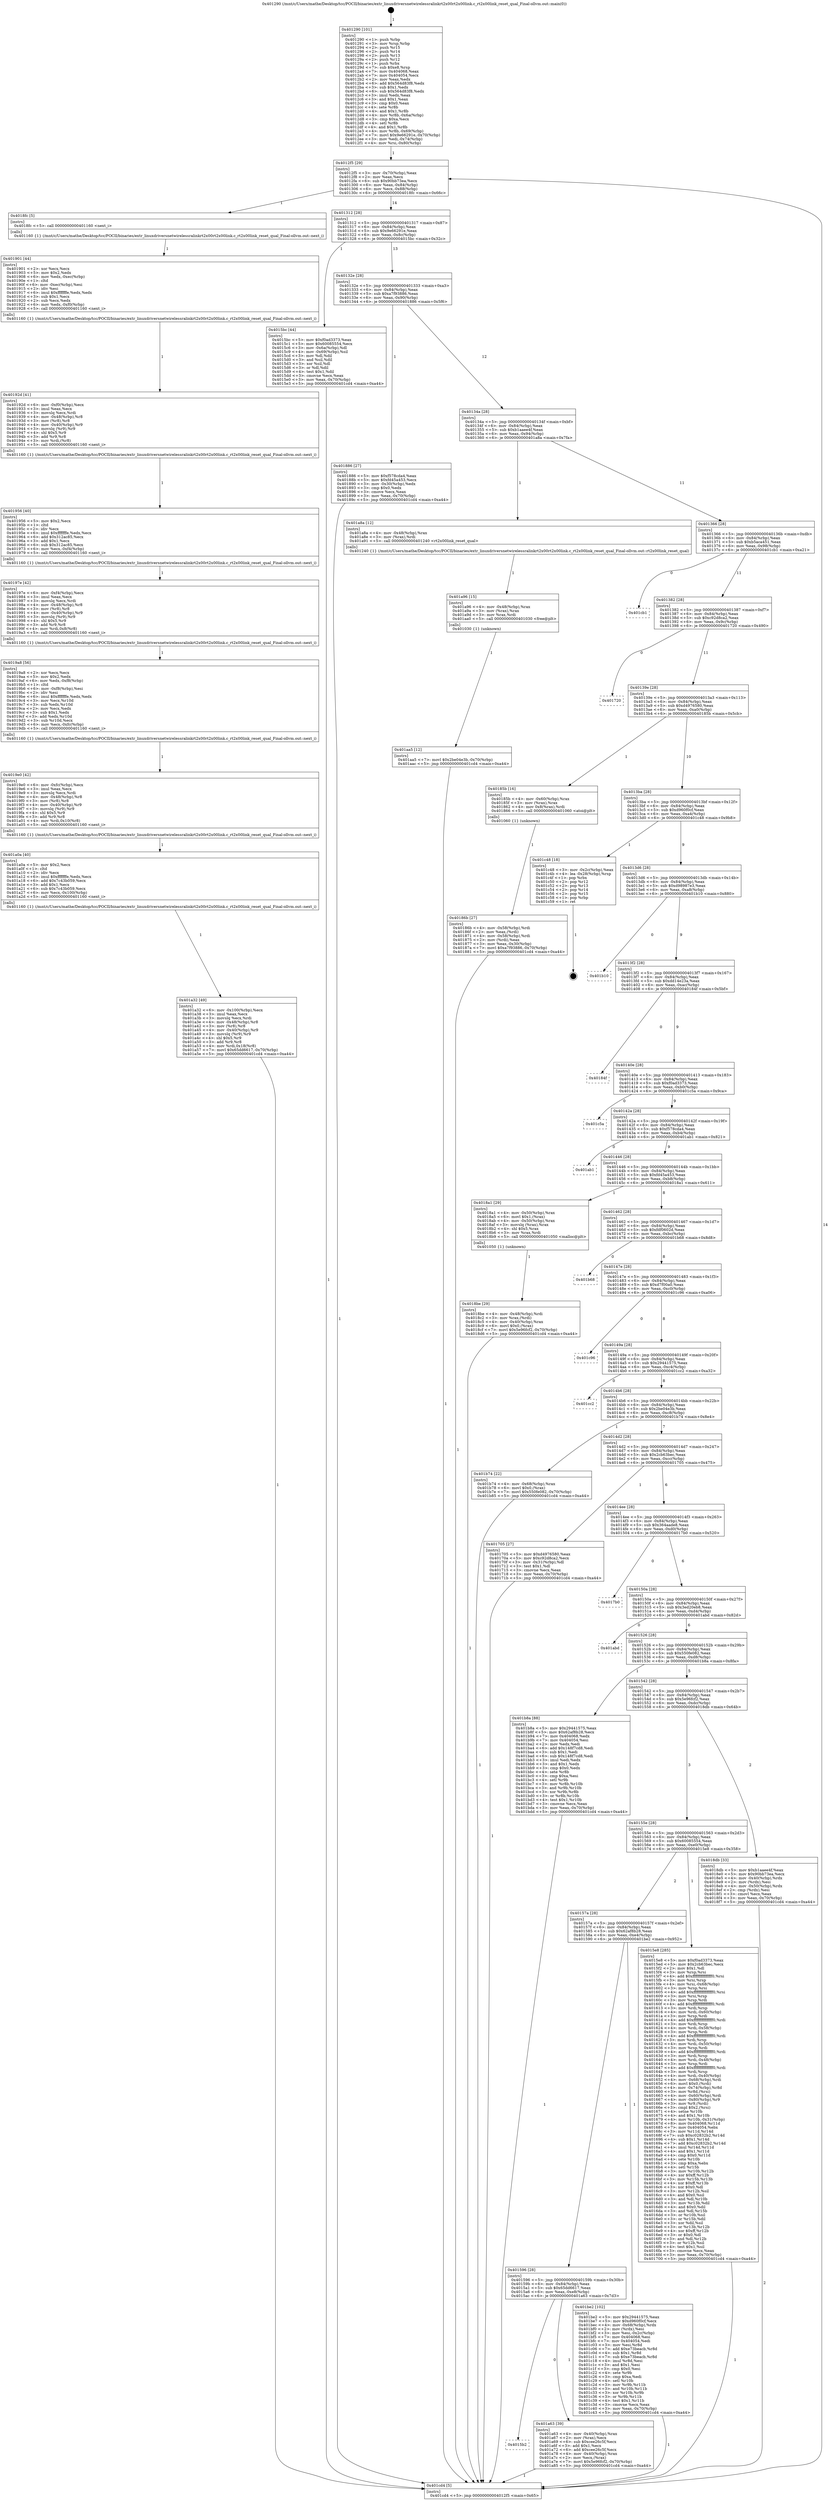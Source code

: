digraph "0x401290" {
  label = "0x401290 (/mnt/c/Users/mathe/Desktop/tcc/POCII/binaries/extr_linuxdriversnetwirelessralinkrt2x00rt2x00link.c_rt2x00link_reset_qual_Final-ollvm.out::main(0))"
  labelloc = "t"
  node[shape=record]

  Entry [label="",width=0.3,height=0.3,shape=circle,fillcolor=black,style=filled]
  "0x4012f5" [label="{
     0x4012f5 [29]\l
     | [instrs]\l
     &nbsp;&nbsp;0x4012f5 \<+3\>: mov -0x70(%rbp),%eax\l
     &nbsp;&nbsp;0x4012f8 \<+2\>: mov %eax,%ecx\l
     &nbsp;&nbsp;0x4012fa \<+6\>: sub $0x90bb73ea,%ecx\l
     &nbsp;&nbsp;0x401300 \<+6\>: mov %eax,-0x84(%rbp)\l
     &nbsp;&nbsp;0x401306 \<+6\>: mov %ecx,-0x88(%rbp)\l
     &nbsp;&nbsp;0x40130c \<+6\>: je 00000000004018fc \<main+0x66c\>\l
  }"]
  "0x4018fc" [label="{
     0x4018fc [5]\l
     | [instrs]\l
     &nbsp;&nbsp;0x4018fc \<+5\>: call 0000000000401160 \<next_i\>\l
     | [calls]\l
     &nbsp;&nbsp;0x401160 \{1\} (/mnt/c/Users/mathe/Desktop/tcc/POCII/binaries/extr_linuxdriversnetwirelessralinkrt2x00rt2x00link.c_rt2x00link_reset_qual_Final-ollvm.out::next_i)\l
  }"]
  "0x401312" [label="{
     0x401312 [28]\l
     | [instrs]\l
     &nbsp;&nbsp;0x401312 \<+5\>: jmp 0000000000401317 \<main+0x87\>\l
     &nbsp;&nbsp;0x401317 \<+6\>: mov -0x84(%rbp),%eax\l
     &nbsp;&nbsp;0x40131d \<+5\>: sub $0x9e66291e,%eax\l
     &nbsp;&nbsp;0x401322 \<+6\>: mov %eax,-0x8c(%rbp)\l
     &nbsp;&nbsp;0x401328 \<+6\>: je 00000000004015bc \<main+0x32c\>\l
  }"]
  Exit [label="",width=0.3,height=0.3,shape=circle,fillcolor=black,style=filled,peripheries=2]
  "0x4015bc" [label="{
     0x4015bc [44]\l
     | [instrs]\l
     &nbsp;&nbsp;0x4015bc \<+5\>: mov $0xf0ad3373,%eax\l
     &nbsp;&nbsp;0x4015c1 \<+5\>: mov $0x60085554,%ecx\l
     &nbsp;&nbsp;0x4015c6 \<+3\>: mov -0x6a(%rbp),%dl\l
     &nbsp;&nbsp;0x4015c9 \<+4\>: mov -0x69(%rbp),%sil\l
     &nbsp;&nbsp;0x4015cd \<+3\>: mov %dl,%dil\l
     &nbsp;&nbsp;0x4015d0 \<+3\>: and %sil,%dil\l
     &nbsp;&nbsp;0x4015d3 \<+3\>: xor %sil,%dl\l
     &nbsp;&nbsp;0x4015d6 \<+3\>: or %dl,%dil\l
     &nbsp;&nbsp;0x4015d9 \<+4\>: test $0x1,%dil\l
     &nbsp;&nbsp;0x4015dd \<+3\>: cmovne %ecx,%eax\l
     &nbsp;&nbsp;0x4015e0 \<+3\>: mov %eax,-0x70(%rbp)\l
     &nbsp;&nbsp;0x4015e3 \<+5\>: jmp 0000000000401cd4 \<main+0xa44\>\l
  }"]
  "0x40132e" [label="{
     0x40132e [28]\l
     | [instrs]\l
     &nbsp;&nbsp;0x40132e \<+5\>: jmp 0000000000401333 \<main+0xa3\>\l
     &nbsp;&nbsp;0x401333 \<+6\>: mov -0x84(%rbp),%eax\l
     &nbsp;&nbsp;0x401339 \<+5\>: sub $0xa7f93886,%eax\l
     &nbsp;&nbsp;0x40133e \<+6\>: mov %eax,-0x90(%rbp)\l
     &nbsp;&nbsp;0x401344 \<+6\>: je 0000000000401886 \<main+0x5f6\>\l
  }"]
  "0x401cd4" [label="{
     0x401cd4 [5]\l
     | [instrs]\l
     &nbsp;&nbsp;0x401cd4 \<+5\>: jmp 00000000004012f5 \<main+0x65\>\l
  }"]
  "0x401290" [label="{
     0x401290 [101]\l
     | [instrs]\l
     &nbsp;&nbsp;0x401290 \<+1\>: push %rbp\l
     &nbsp;&nbsp;0x401291 \<+3\>: mov %rsp,%rbp\l
     &nbsp;&nbsp;0x401294 \<+2\>: push %r15\l
     &nbsp;&nbsp;0x401296 \<+2\>: push %r14\l
     &nbsp;&nbsp;0x401298 \<+2\>: push %r13\l
     &nbsp;&nbsp;0x40129a \<+2\>: push %r12\l
     &nbsp;&nbsp;0x40129c \<+1\>: push %rbx\l
     &nbsp;&nbsp;0x40129d \<+7\>: sub $0xe8,%rsp\l
     &nbsp;&nbsp;0x4012a4 \<+7\>: mov 0x404068,%eax\l
     &nbsp;&nbsp;0x4012ab \<+7\>: mov 0x404054,%ecx\l
     &nbsp;&nbsp;0x4012b2 \<+2\>: mov %eax,%edx\l
     &nbsp;&nbsp;0x4012b4 \<+6\>: add $0x564d83f8,%edx\l
     &nbsp;&nbsp;0x4012ba \<+3\>: sub $0x1,%edx\l
     &nbsp;&nbsp;0x4012bd \<+6\>: sub $0x564d83f8,%edx\l
     &nbsp;&nbsp;0x4012c3 \<+3\>: imul %edx,%eax\l
     &nbsp;&nbsp;0x4012c6 \<+3\>: and $0x1,%eax\l
     &nbsp;&nbsp;0x4012c9 \<+3\>: cmp $0x0,%eax\l
     &nbsp;&nbsp;0x4012cc \<+4\>: sete %r8b\l
     &nbsp;&nbsp;0x4012d0 \<+4\>: and $0x1,%r8b\l
     &nbsp;&nbsp;0x4012d4 \<+4\>: mov %r8b,-0x6a(%rbp)\l
     &nbsp;&nbsp;0x4012d8 \<+3\>: cmp $0xa,%ecx\l
     &nbsp;&nbsp;0x4012db \<+4\>: setl %r8b\l
     &nbsp;&nbsp;0x4012df \<+4\>: and $0x1,%r8b\l
     &nbsp;&nbsp;0x4012e3 \<+4\>: mov %r8b,-0x69(%rbp)\l
     &nbsp;&nbsp;0x4012e7 \<+7\>: movl $0x9e66291e,-0x70(%rbp)\l
     &nbsp;&nbsp;0x4012ee \<+3\>: mov %edi,-0x74(%rbp)\l
     &nbsp;&nbsp;0x4012f1 \<+4\>: mov %rsi,-0x80(%rbp)\l
  }"]
  "0x401aa5" [label="{
     0x401aa5 [12]\l
     | [instrs]\l
     &nbsp;&nbsp;0x401aa5 \<+7\>: movl $0x2be04e3b,-0x70(%rbp)\l
     &nbsp;&nbsp;0x401aac \<+5\>: jmp 0000000000401cd4 \<main+0xa44\>\l
  }"]
  "0x401886" [label="{
     0x401886 [27]\l
     | [instrs]\l
     &nbsp;&nbsp;0x401886 \<+5\>: mov $0xf578cda4,%eax\l
     &nbsp;&nbsp;0x40188b \<+5\>: mov $0xfd45a453,%ecx\l
     &nbsp;&nbsp;0x401890 \<+3\>: mov -0x30(%rbp),%edx\l
     &nbsp;&nbsp;0x401893 \<+3\>: cmp $0x0,%edx\l
     &nbsp;&nbsp;0x401896 \<+3\>: cmove %ecx,%eax\l
     &nbsp;&nbsp;0x401899 \<+3\>: mov %eax,-0x70(%rbp)\l
     &nbsp;&nbsp;0x40189c \<+5\>: jmp 0000000000401cd4 \<main+0xa44\>\l
  }"]
  "0x40134a" [label="{
     0x40134a [28]\l
     | [instrs]\l
     &nbsp;&nbsp;0x40134a \<+5\>: jmp 000000000040134f \<main+0xbf\>\l
     &nbsp;&nbsp;0x40134f \<+6\>: mov -0x84(%rbp),%eax\l
     &nbsp;&nbsp;0x401355 \<+5\>: sub $0xb1aaee4f,%eax\l
     &nbsp;&nbsp;0x40135a \<+6\>: mov %eax,-0x94(%rbp)\l
     &nbsp;&nbsp;0x401360 \<+6\>: je 0000000000401a8a \<main+0x7fa\>\l
  }"]
  "0x401a96" [label="{
     0x401a96 [15]\l
     | [instrs]\l
     &nbsp;&nbsp;0x401a96 \<+4\>: mov -0x48(%rbp),%rax\l
     &nbsp;&nbsp;0x401a9a \<+3\>: mov (%rax),%rax\l
     &nbsp;&nbsp;0x401a9d \<+3\>: mov %rax,%rdi\l
     &nbsp;&nbsp;0x401aa0 \<+5\>: call 0000000000401030 \<free@plt\>\l
     | [calls]\l
     &nbsp;&nbsp;0x401030 \{1\} (unknown)\l
  }"]
  "0x401a8a" [label="{
     0x401a8a [12]\l
     | [instrs]\l
     &nbsp;&nbsp;0x401a8a \<+4\>: mov -0x48(%rbp),%rax\l
     &nbsp;&nbsp;0x401a8e \<+3\>: mov (%rax),%rdi\l
     &nbsp;&nbsp;0x401a91 \<+5\>: call 0000000000401240 \<rt2x00link_reset_qual\>\l
     | [calls]\l
     &nbsp;&nbsp;0x401240 \{1\} (/mnt/c/Users/mathe/Desktop/tcc/POCII/binaries/extr_linuxdriversnetwirelessralinkrt2x00rt2x00link.c_rt2x00link_reset_qual_Final-ollvm.out::rt2x00link_reset_qual)\l
  }"]
  "0x401366" [label="{
     0x401366 [28]\l
     | [instrs]\l
     &nbsp;&nbsp;0x401366 \<+5\>: jmp 000000000040136b \<main+0xdb\>\l
     &nbsp;&nbsp;0x40136b \<+6\>: mov -0x84(%rbp),%eax\l
     &nbsp;&nbsp;0x401371 \<+5\>: sub $0xb5aca451,%eax\l
     &nbsp;&nbsp;0x401376 \<+6\>: mov %eax,-0x98(%rbp)\l
     &nbsp;&nbsp;0x40137c \<+6\>: je 0000000000401cb1 \<main+0xa21\>\l
  }"]
  "0x4015b2" [label="{
     0x4015b2\l
  }", style=dashed]
  "0x401cb1" [label="{
     0x401cb1\l
  }", style=dashed]
  "0x401382" [label="{
     0x401382 [28]\l
     | [instrs]\l
     &nbsp;&nbsp;0x401382 \<+5\>: jmp 0000000000401387 \<main+0xf7\>\l
     &nbsp;&nbsp;0x401387 \<+6\>: mov -0x84(%rbp),%eax\l
     &nbsp;&nbsp;0x40138d \<+5\>: sub $0xc92d8ca2,%eax\l
     &nbsp;&nbsp;0x401392 \<+6\>: mov %eax,-0x9c(%rbp)\l
     &nbsp;&nbsp;0x401398 \<+6\>: je 0000000000401720 \<main+0x490\>\l
  }"]
  "0x401a63" [label="{
     0x401a63 [39]\l
     | [instrs]\l
     &nbsp;&nbsp;0x401a63 \<+4\>: mov -0x40(%rbp),%rax\l
     &nbsp;&nbsp;0x401a67 \<+2\>: mov (%rax),%ecx\l
     &nbsp;&nbsp;0x401a69 \<+6\>: sub $0xcee26c5f,%ecx\l
     &nbsp;&nbsp;0x401a6f \<+3\>: add $0x1,%ecx\l
     &nbsp;&nbsp;0x401a72 \<+6\>: add $0xcee26c5f,%ecx\l
     &nbsp;&nbsp;0x401a78 \<+4\>: mov -0x40(%rbp),%rax\l
     &nbsp;&nbsp;0x401a7c \<+2\>: mov %ecx,(%rax)\l
     &nbsp;&nbsp;0x401a7e \<+7\>: movl $0x5e96fcf2,-0x70(%rbp)\l
     &nbsp;&nbsp;0x401a85 \<+5\>: jmp 0000000000401cd4 \<main+0xa44\>\l
  }"]
  "0x401720" [label="{
     0x401720\l
  }", style=dashed]
  "0x40139e" [label="{
     0x40139e [28]\l
     | [instrs]\l
     &nbsp;&nbsp;0x40139e \<+5\>: jmp 00000000004013a3 \<main+0x113\>\l
     &nbsp;&nbsp;0x4013a3 \<+6\>: mov -0x84(%rbp),%eax\l
     &nbsp;&nbsp;0x4013a9 \<+5\>: sub $0xd4976580,%eax\l
     &nbsp;&nbsp;0x4013ae \<+6\>: mov %eax,-0xa0(%rbp)\l
     &nbsp;&nbsp;0x4013b4 \<+6\>: je 000000000040185b \<main+0x5cb\>\l
  }"]
  "0x401596" [label="{
     0x401596 [28]\l
     | [instrs]\l
     &nbsp;&nbsp;0x401596 \<+5\>: jmp 000000000040159b \<main+0x30b\>\l
     &nbsp;&nbsp;0x40159b \<+6\>: mov -0x84(%rbp),%eax\l
     &nbsp;&nbsp;0x4015a1 \<+5\>: sub $0x65dd6617,%eax\l
     &nbsp;&nbsp;0x4015a6 \<+6\>: mov %eax,-0xe8(%rbp)\l
     &nbsp;&nbsp;0x4015ac \<+6\>: je 0000000000401a63 \<main+0x7d3\>\l
  }"]
  "0x40185b" [label="{
     0x40185b [16]\l
     | [instrs]\l
     &nbsp;&nbsp;0x40185b \<+4\>: mov -0x60(%rbp),%rax\l
     &nbsp;&nbsp;0x40185f \<+3\>: mov (%rax),%rax\l
     &nbsp;&nbsp;0x401862 \<+4\>: mov 0x8(%rax),%rdi\l
     &nbsp;&nbsp;0x401866 \<+5\>: call 0000000000401060 \<atoi@plt\>\l
     | [calls]\l
     &nbsp;&nbsp;0x401060 \{1\} (unknown)\l
  }"]
  "0x4013ba" [label="{
     0x4013ba [28]\l
     | [instrs]\l
     &nbsp;&nbsp;0x4013ba \<+5\>: jmp 00000000004013bf \<main+0x12f\>\l
     &nbsp;&nbsp;0x4013bf \<+6\>: mov -0x84(%rbp),%eax\l
     &nbsp;&nbsp;0x4013c5 \<+5\>: sub $0xd960f0cf,%eax\l
     &nbsp;&nbsp;0x4013ca \<+6\>: mov %eax,-0xa4(%rbp)\l
     &nbsp;&nbsp;0x4013d0 \<+6\>: je 0000000000401c48 \<main+0x9b8\>\l
  }"]
  "0x401be2" [label="{
     0x401be2 [102]\l
     | [instrs]\l
     &nbsp;&nbsp;0x401be2 \<+5\>: mov $0x29441575,%eax\l
     &nbsp;&nbsp;0x401be7 \<+5\>: mov $0xd960f0cf,%ecx\l
     &nbsp;&nbsp;0x401bec \<+4\>: mov -0x68(%rbp),%rdx\l
     &nbsp;&nbsp;0x401bf0 \<+2\>: mov (%rdx),%esi\l
     &nbsp;&nbsp;0x401bf2 \<+3\>: mov %esi,-0x2c(%rbp)\l
     &nbsp;&nbsp;0x401bf5 \<+7\>: mov 0x404068,%esi\l
     &nbsp;&nbsp;0x401bfc \<+7\>: mov 0x404054,%edi\l
     &nbsp;&nbsp;0x401c03 \<+3\>: mov %esi,%r8d\l
     &nbsp;&nbsp;0x401c06 \<+7\>: add $0xe73beacb,%r8d\l
     &nbsp;&nbsp;0x401c0d \<+4\>: sub $0x1,%r8d\l
     &nbsp;&nbsp;0x401c11 \<+7\>: sub $0xe73beacb,%r8d\l
     &nbsp;&nbsp;0x401c18 \<+4\>: imul %r8d,%esi\l
     &nbsp;&nbsp;0x401c1c \<+3\>: and $0x1,%esi\l
     &nbsp;&nbsp;0x401c1f \<+3\>: cmp $0x0,%esi\l
     &nbsp;&nbsp;0x401c22 \<+4\>: sete %r9b\l
     &nbsp;&nbsp;0x401c26 \<+3\>: cmp $0xa,%edi\l
     &nbsp;&nbsp;0x401c29 \<+4\>: setl %r10b\l
     &nbsp;&nbsp;0x401c2d \<+3\>: mov %r9b,%r11b\l
     &nbsp;&nbsp;0x401c30 \<+3\>: and %r10b,%r11b\l
     &nbsp;&nbsp;0x401c33 \<+3\>: xor %r10b,%r9b\l
     &nbsp;&nbsp;0x401c36 \<+3\>: or %r9b,%r11b\l
     &nbsp;&nbsp;0x401c39 \<+4\>: test $0x1,%r11b\l
     &nbsp;&nbsp;0x401c3d \<+3\>: cmovne %ecx,%eax\l
     &nbsp;&nbsp;0x401c40 \<+3\>: mov %eax,-0x70(%rbp)\l
     &nbsp;&nbsp;0x401c43 \<+5\>: jmp 0000000000401cd4 \<main+0xa44\>\l
  }"]
  "0x401c48" [label="{
     0x401c48 [18]\l
     | [instrs]\l
     &nbsp;&nbsp;0x401c48 \<+3\>: mov -0x2c(%rbp),%eax\l
     &nbsp;&nbsp;0x401c4b \<+4\>: lea -0x28(%rbp),%rsp\l
     &nbsp;&nbsp;0x401c4f \<+1\>: pop %rbx\l
     &nbsp;&nbsp;0x401c50 \<+2\>: pop %r12\l
     &nbsp;&nbsp;0x401c52 \<+2\>: pop %r13\l
     &nbsp;&nbsp;0x401c54 \<+2\>: pop %r14\l
     &nbsp;&nbsp;0x401c56 \<+2\>: pop %r15\l
     &nbsp;&nbsp;0x401c58 \<+1\>: pop %rbp\l
     &nbsp;&nbsp;0x401c59 \<+1\>: ret\l
  }"]
  "0x4013d6" [label="{
     0x4013d6 [28]\l
     | [instrs]\l
     &nbsp;&nbsp;0x4013d6 \<+5\>: jmp 00000000004013db \<main+0x14b\>\l
     &nbsp;&nbsp;0x4013db \<+6\>: mov -0x84(%rbp),%eax\l
     &nbsp;&nbsp;0x4013e1 \<+5\>: sub $0xd98987e3,%eax\l
     &nbsp;&nbsp;0x4013e6 \<+6\>: mov %eax,-0xa8(%rbp)\l
     &nbsp;&nbsp;0x4013ec \<+6\>: je 0000000000401b10 \<main+0x880\>\l
  }"]
  "0x401a32" [label="{
     0x401a32 [49]\l
     | [instrs]\l
     &nbsp;&nbsp;0x401a32 \<+6\>: mov -0x100(%rbp),%ecx\l
     &nbsp;&nbsp;0x401a38 \<+3\>: imul %eax,%ecx\l
     &nbsp;&nbsp;0x401a3b \<+3\>: movslq %ecx,%rdi\l
     &nbsp;&nbsp;0x401a3e \<+4\>: mov -0x48(%rbp),%r8\l
     &nbsp;&nbsp;0x401a42 \<+3\>: mov (%r8),%r8\l
     &nbsp;&nbsp;0x401a45 \<+4\>: mov -0x40(%rbp),%r9\l
     &nbsp;&nbsp;0x401a49 \<+3\>: movslq (%r9),%r9\l
     &nbsp;&nbsp;0x401a4c \<+4\>: shl $0x5,%r9\l
     &nbsp;&nbsp;0x401a50 \<+3\>: add %r9,%r8\l
     &nbsp;&nbsp;0x401a53 \<+4\>: mov %rdi,0x18(%r8)\l
     &nbsp;&nbsp;0x401a57 \<+7\>: movl $0x65dd6617,-0x70(%rbp)\l
     &nbsp;&nbsp;0x401a5e \<+5\>: jmp 0000000000401cd4 \<main+0xa44\>\l
  }"]
  "0x401b10" [label="{
     0x401b10\l
  }", style=dashed]
  "0x4013f2" [label="{
     0x4013f2 [28]\l
     | [instrs]\l
     &nbsp;&nbsp;0x4013f2 \<+5\>: jmp 00000000004013f7 \<main+0x167\>\l
     &nbsp;&nbsp;0x4013f7 \<+6\>: mov -0x84(%rbp),%eax\l
     &nbsp;&nbsp;0x4013fd \<+5\>: sub $0xdd14e23a,%eax\l
     &nbsp;&nbsp;0x401402 \<+6\>: mov %eax,-0xac(%rbp)\l
     &nbsp;&nbsp;0x401408 \<+6\>: je 000000000040184f \<main+0x5bf\>\l
  }"]
  "0x401a0a" [label="{
     0x401a0a [40]\l
     | [instrs]\l
     &nbsp;&nbsp;0x401a0a \<+5\>: mov $0x2,%ecx\l
     &nbsp;&nbsp;0x401a0f \<+1\>: cltd\l
     &nbsp;&nbsp;0x401a10 \<+2\>: idiv %ecx\l
     &nbsp;&nbsp;0x401a12 \<+6\>: imul $0xfffffffe,%edx,%ecx\l
     &nbsp;&nbsp;0x401a18 \<+6\>: add $0x7c43b059,%ecx\l
     &nbsp;&nbsp;0x401a1e \<+3\>: add $0x1,%ecx\l
     &nbsp;&nbsp;0x401a21 \<+6\>: sub $0x7c43b059,%ecx\l
     &nbsp;&nbsp;0x401a27 \<+6\>: mov %ecx,-0x100(%rbp)\l
     &nbsp;&nbsp;0x401a2d \<+5\>: call 0000000000401160 \<next_i\>\l
     | [calls]\l
     &nbsp;&nbsp;0x401160 \{1\} (/mnt/c/Users/mathe/Desktop/tcc/POCII/binaries/extr_linuxdriversnetwirelessralinkrt2x00rt2x00link.c_rt2x00link_reset_qual_Final-ollvm.out::next_i)\l
  }"]
  "0x40184f" [label="{
     0x40184f\l
  }", style=dashed]
  "0x40140e" [label="{
     0x40140e [28]\l
     | [instrs]\l
     &nbsp;&nbsp;0x40140e \<+5\>: jmp 0000000000401413 \<main+0x183\>\l
     &nbsp;&nbsp;0x401413 \<+6\>: mov -0x84(%rbp),%eax\l
     &nbsp;&nbsp;0x401419 \<+5\>: sub $0xf0ad3373,%eax\l
     &nbsp;&nbsp;0x40141e \<+6\>: mov %eax,-0xb0(%rbp)\l
     &nbsp;&nbsp;0x401424 \<+6\>: je 0000000000401c5a \<main+0x9ca\>\l
  }"]
  "0x4019e0" [label="{
     0x4019e0 [42]\l
     | [instrs]\l
     &nbsp;&nbsp;0x4019e0 \<+6\>: mov -0xfc(%rbp),%ecx\l
     &nbsp;&nbsp;0x4019e6 \<+3\>: imul %eax,%ecx\l
     &nbsp;&nbsp;0x4019e9 \<+3\>: movslq %ecx,%rdi\l
     &nbsp;&nbsp;0x4019ec \<+4\>: mov -0x48(%rbp),%r8\l
     &nbsp;&nbsp;0x4019f0 \<+3\>: mov (%r8),%r8\l
     &nbsp;&nbsp;0x4019f3 \<+4\>: mov -0x40(%rbp),%r9\l
     &nbsp;&nbsp;0x4019f7 \<+3\>: movslq (%r9),%r9\l
     &nbsp;&nbsp;0x4019fa \<+4\>: shl $0x5,%r9\l
     &nbsp;&nbsp;0x4019fe \<+3\>: add %r9,%r8\l
     &nbsp;&nbsp;0x401a01 \<+4\>: mov %rdi,0x10(%r8)\l
     &nbsp;&nbsp;0x401a05 \<+5\>: call 0000000000401160 \<next_i\>\l
     | [calls]\l
     &nbsp;&nbsp;0x401160 \{1\} (/mnt/c/Users/mathe/Desktop/tcc/POCII/binaries/extr_linuxdriversnetwirelessralinkrt2x00rt2x00link.c_rt2x00link_reset_qual_Final-ollvm.out::next_i)\l
  }"]
  "0x401c5a" [label="{
     0x401c5a\l
  }", style=dashed]
  "0x40142a" [label="{
     0x40142a [28]\l
     | [instrs]\l
     &nbsp;&nbsp;0x40142a \<+5\>: jmp 000000000040142f \<main+0x19f\>\l
     &nbsp;&nbsp;0x40142f \<+6\>: mov -0x84(%rbp),%eax\l
     &nbsp;&nbsp;0x401435 \<+5\>: sub $0xf578cda4,%eax\l
     &nbsp;&nbsp;0x40143a \<+6\>: mov %eax,-0xb4(%rbp)\l
     &nbsp;&nbsp;0x401440 \<+6\>: je 0000000000401ab1 \<main+0x821\>\l
  }"]
  "0x4019a8" [label="{
     0x4019a8 [56]\l
     | [instrs]\l
     &nbsp;&nbsp;0x4019a8 \<+2\>: xor %ecx,%ecx\l
     &nbsp;&nbsp;0x4019aa \<+5\>: mov $0x2,%edx\l
     &nbsp;&nbsp;0x4019af \<+6\>: mov %edx,-0xf8(%rbp)\l
     &nbsp;&nbsp;0x4019b5 \<+1\>: cltd\l
     &nbsp;&nbsp;0x4019b6 \<+6\>: mov -0xf8(%rbp),%esi\l
     &nbsp;&nbsp;0x4019bc \<+2\>: idiv %esi\l
     &nbsp;&nbsp;0x4019be \<+6\>: imul $0xfffffffe,%edx,%edx\l
     &nbsp;&nbsp;0x4019c4 \<+3\>: mov %ecx,%r10d\l
     &nbsp;&nbsp;0x4019c7 \<+3\>: sub %edx,%r10d\l
     &nbsp;&nbsp;0x4019ca \<+2\>: mov %ecx,%edx\l
     &nbsp;&nbsp;0x4019cc \<+3\>: sub $0x1,%edx\l
     &nbsp;&nbsp;0x4019cf \<+3\>: add %edx,%r10d\l
     &nbsp;&nbsp;0x4019d2 \<+3\>: sub %r10d,%ecx\l
     &nbsp;&nbsp;0x4019d5 \<+6\>: mov %ecx,-0xfc(%rbp)\l
     &nbsp;&nbsp;0x4019db \<+5\>: call 0000000000401160 \<next_i\>\l
     | [calls]\l
     &nbsp;&nbsp;0x401160 \{1\} (/mnt/c/Users/mathe/Desktop/tcc/POCII/binaries/extr_linuxdriversnetwirelessralinkrt2x00rt2x00link.c_rt2x00link_reset_qual_Final-ollvm.out::next_i)\l
  }"]
  "0x401ab1" [label="{
     0x401ab1\l
  }", style=dashed]
  "0x401446" [label="{
     0x401446 [28]\l
     | [instrs]\l
     &nbsp;&nbsp;0x401446 \<+5\>: jmp 000000000040144b \<main+0x1bb\>\l
     &nbsp;&nbsp;0x40144b \<+6\>: mov -0x84(%rbp),%eax\l
     &nbsp;&nbsp;0x401451 \<+5\>: sub $0xfd45a453,%eax\l
     &nbsp;&nbsp;0x401456 \<+6\>: mov %eax,-0xb8(%rbp)\l
     &nbsp;&nbsp;0x40145c \<+6\>: je 00000000004018a1 \<main+0x611\>\l
  }"]
  "0x40197e" [label="{
     0x40197e [42]\l
     | [instrs]\l
     &nbsp;&nbsp;0x40197e \<+6\>: mov -0xf4(%rbp),%ecx\l
     &nbsp;&nbsp;0x401984 \<+3\>: imul %eax,%ecx\l
     &nbsp;&nbsp;0x401987 \<+3\>: movslq %ecx,%rdi\l
     &nbsp;&nbsp;0x40198a \<+4\>: mov -0x48(%rbp),%r8\l
     &nbsp;&nbsp;0x40198e \<+3\>: mov (%r8),%r8\l
     &nbsp;&nbsp;0x401991 \<+4\>: mov -0x40(%rbp),%r9\l
     &nbsp;&nbsp;0x401995 \<+3\>: movslq (%r9),%r9\l
     &nbsp;&nbsp;0x401998 \<+4\>: shl $0x5,%r9\l
     &nbsp;&nbsp;0x40199c \<+3\>: add %r9,%r8\l
     &nbsp;&nbsp;0x40199f \<+4\>: mov %rdi,0x8(%r8)\l
     &nbsp;&nbsp;0x4019a3 \<+5\>: call 0000000000401160 \<next_i\>\l
     | [calls]\l
     &nbsp;&nbsp;0x401160 \{1\} (/mnt/c/Users/mathe/Desktop/tcc/POCII/binaries/extr_linuxdriversnetwirelessralinkrt2x00rt2x00link.c_rt2x00link_reset_qual_Final-ollvm.out::next_i)\l
  }"]
  "0x4018a1" [label="{
     0x4018a1 [29]\l
     | [instrs]\l
     &nbsp;&nbsp;0x4018a1 \<+4\>: mov -0x50(%rbp),%rax\l
     &nbsp;&nbsp;0x4018a5 \<+6\>: movl $0x1,(%rax)\l
     &nbsp;&nbsp;0x4018ab \<+4\>: mov -0x50(%rbp),%rax\l
     &nbsp;&nbsp;0x4018af \<+3\>: movslq (%rax),%rax\l
     &nbsp;&nbsp;0x4018b2 \<+4\>: shl $0x5,%rax\l
     &nbsp;&nbsp;0x4018b6 \<+3\>: mov %rax,%rdi\l
     &nbsp;&nbsp;0x4018b9 \<+5\>: call 0000000000401050 \<malloc@plt\>\l
     | [calls]\l
     &nbsp;&nbsp;0x401050 \{1\} (unknown)\l
  }"]
  "0x401462" [label="{
     0x401462 [28]\l
     | [instrs]\l
     &nbsp;&nbsp;0x401462 \<+5\>: jmp 0000000000401467 \<main+0x1d7\>\l
     &nbsp;&nbsp;0x401467 \<+6\>: mov -0x84(%rbp),%eax\l
     &nbsp;&nbsp;0x40146d \<+5\>: sub $0xfdf0602d,%eax\l
     &nbsp;&nbsp;0x401472 \<+6\>: mov %eax,-0xbc(%rbp)\l
     &nbsp;&nbsp;0x401478 \<+6\>: je 0000000000401b68 \<main+0x8d8\>\l
  }"]
  "0x401956" [label="{
     0x401956 [40]\l
     | [instrs]\l
     &nbsp;&nbsp;0x401956 \<+5\>: mov $0x2,%ecx\l
     &nbsp;&nbsp;0x40195b \<+1\>: cltd\l
     &nbsp;&nbsp;0x40195c \<+2\>: idiv %ecx\l
     &nbsp;&nbsp;0x40195e \<+6\>: imul $0xfffffffe,%edx,%ecx\l
     &nbsp;&nbsp;0x401964 \<+6\>: add $0x312ac85,%ecx\l
     &nbsp;&nbsp;0x40196a \<+3\>: add $0x1,%ecx\l
     &nbsp;&nbsp;0x40196d \<+6\>: sub $0x312ac85,%ecx\l
     &nbsp;&nbsp;0x401973 \<+6\>: mov %ecx,-0xf4(%rbp)\l
     &nbsp;&nbsp;0x401979 \<+5\>: call 0000000000401160 \<next_i\>\l
     | [calls]\l
     &nbsp;&nbsp;0x401160 \{1\} (/mnt/c/Users/mathe/Desktop/tcc/POCII/binaries/extr_linuxdriversnetwirelessralinkrt2x00rt2x00link.c_rt2x00link_reset_qual_Final-ollvm.out::next_i)\l
  }"]
  "0x401b68" [label="{
     0x401b68\l
  }", style=dashed]
  "0x40147e" [label="{
     0x40147e [28]\l
     | [instrs]\l
     &nbsp;&nbsp;0x40147e \<+5\>: jmp 0000000000401483 \<main+0x1f3\>\l
     &nbsp;&nbsp;0x401483 \<+6\>: mov -0x84(%rbp),%eax\l
     &nbsp;&nbsp;0x401489 \<+5\>: sub $0xd7f00a0,%eax\l
     &nbsp;&nbsp;0x40148e \<+6\>: mov %eax,-0xc0(%rbp)\l
     &nbsp;&nbsp;0x401494 \<+6\>: je 0000000000401c96 \<main+0xa06\>\l
  }"]
  "0x40192d" [label="{
     0x40192d [41]\l
     | [instrs]\l
     &nbsp;&nbsp;0x40192d \<+6\>: mov -0xf0(%rbp),%ecx\l
     &nbsp;&nbsp;0x401933 \<+3\>: imul %eax,%ecx\l
     &nbsp;&nbsp;0x401936 \<+3\>: movslq %ecx,%rdi\l
     &nbsp;&nbsp;0x401939 \<+4\>: mov -0x48(%rbp),%r8\l
     &nbsp;&nbsp;0x40193d \<+3\>: mov (%r8),%r8\l
     &nbsp;&nbsp;0x401940 \<+4\>: mov -0x40(%rbp),%r9\l
     &nbsp;&nbsp;0x401944 \<+3\>: movslq (%r9),%r9\l
     &nbsp;&nbsp;0x401947 \<+4\>: shl $0x5,%r9\l
     &nbsp;&nbsp;0x40194b \<+3\>: add %r9,%r8\l
     &nbsp;&nbsp;0x40194e \<+3\>: mov %rdi,(%r8)\l
     &nbsp;&nbsp;0x401951 \<+5\>: call 0000000000401160 \<next_i\>\l
     | [calls]\l
     &nbsp;&nbsp;0x401160 \{1\} (/mnt/c/Users/mathe/Desktop/tcc/POCII/binaries/extr_linuxdriversnetwirelessralinkrt2x00rt2x00link.c_rt2x00link_reset_qual_Final-ollvm.out::next_i)\l
  }"]
  "0x401c96" [label="{
     0x401c96\l
  }", style=dashed]
  "0x40149a" [label="{
     0x40149a [28]\l
     | [instrs]\l
     &nbsp;&nbsp;0x40149a \<+5\>: jmp 000000000040149f \<main+0x20f\>\l
     &nbsp;&nbsp;0x40149f \<+6\>: mov -0x84(%rbp),%eax\l
     &nbsp;&nbsp;0x4014a5 \<+5\>: sub $0x29441575,%eax\l
     &nbsp;&nbsp;0x4014aa \<+6\>: mov %eax,-0xc4(%rbp)\l
     &nbsp;&nbsp;0x4014b0 \<+6\>: je 0000000000401cc2 \<main+0xa32\>\l
  }"]
  "0x401901" [label="{
     0x401901 [44]\l
     | [instrs]\l
     &nbsp;&nbsp;0x401901 \<+2\>: xor %ecx,%ecx\l
     &nbsp;&nbsp;0x401903 \<+5\>: mov $0x2,%edx\l
     &nbsp;&nbsp;0x401908 \<+6\>: mov %edx,-0xec(%rbp)\l
     &nbsp;&nbsp;0x40190e \<+1\>: cltd\l
     &nbsp;&nbsp;0x40190f \<+6\>: mov -0xec(%rbp),%esi\l
     &nbsp;&nbsp;0x401915 \<+2\>: idiv %esi\l
     &nbsp;&nbsp;0x401917 \<+6\>: imul $0xfffffffe,%edx,%edx\l
     &nbsp;&nbsp;0x40191d \<+3\>: sub $0x1,%ecx\l
     &nbsp;&nbsp;0x401920 \<+2\>: sub %ecx,%edx\l
     &nbsp;&nbsp;0x401922 \<+6\>: mov %edx,-0xf0(%rbp)\l
     &nbsp;&nbsp;0x401928 \<+5\>: call 0000000000401160 \<next_i\>\l
     | [calls]\l
     &nbsp;&nbsp;0x401160 \{1\} (/mnt/c/Users/mathe/Desktop/tcc/POCII/binaries/extr_linuxdriversnetwirelessralinkrt2x00rt2x00link.c_rt2x00link_reset_qual_Final-ollvm.out::next_i)\l
  }"]
  "0x401cc2" [label="{
     0x401cc2\l
  }", style=dashed]
  "0x4014b6" [label="{
     0x4014b6 [28]\l
     | [instrs]\l
     &nbsp;&nbsp;0x4014b6 \<+5\>: jmp 00000000004014bb \<main+0x22b\>\l
     &nbsp;&nbsp;0x4014bb \<+6\>: mov -0x84(%rbp),%eax\l
     &nbsp;&nbsp;0x4014c1 \<+5\>: sub $0x2be04e3b,%eax\l
     &nbsp;&nbsp;0x4014c6 \<+6\>: mov %eax,-0xc8(%rbp)\l
     &nbsp;&nbsp;0x4014cc \<+6\>: je 0000000000401b74 \<main+0x8e4\>\l
  }"]
  "0x4018be" [label="{
     0x4018be [29]\l
     | [instrs]\l
     &nbsp;&nbsp;0x4018be \<+4\>: mov -0x48(%rbp),%rdi\l
     &nbsp;&nbsp;0x4018c2 \<+3\>: mov %rax,(%rdi)\l
     &nbsp;&nbsp;0x4018c5 \<+4\>: mov -0x40(%rbp),%rax\l
     &nbsp;&nbsp;0x4018c9 \<+6\>: movl $0x0,(%rax)\l
     &nbsp;&nbsp;0x4018cf \<+7\>: movl $0x5e96fcf2,-0x70(%rbp)\l
     &nbsp;&nbsp;0x4018d6 \<+5\>: jmp 0000000000401cd4 \<main+0xa44\>\l
  }"]
  "0x401b74" [label="{
     0x401b74 [22]\l
     | [instrs]\l
     &nbsp;&nbsp;0x401b74 \<+4\>: mov -0x68(%rbp),%rax\l
     &nbsp;&nbsp;0x401b78 \<+6\>: movl $0x0,(%rax)\l
     &nbsp;&nbsp;0x401b7e \<+7\>: movl $0x550fe082,-0x70(%rbp)\l
     &nbsp;&nbsp;0x401b85 \<+5\>: jmp 0000000000401cd4 \<main+0xa44\>\l
  }"]
  "0x4014d2" [label="{
     0x4014d2 [28]\l
     | [instrs]\l
     &nbsp;&nbsp;0x4014d2 \<+5\>: jmp 00000000004014d7 \<main+0x247\>\l
     &nbsp;&nbsp;0x4014d7 \<+6\>: mov -0x84(%rbp),%eax\l
     &nbsp;&nbsp;0x4014dd \<+5\>: sub $0x2cb63bec,%eax\l
     &nbsp;&nbsp;0x4014e2 \<+6\>: mov %eax,-0xcc(%rbp)\l
     &nbsp;&nbsp;0x4014e8 \<+6\>: je 0000000000401705 \<main+0x475\>\l
  }"]
  "0x40186b" [label="{
     0x40186b [27]\l
     | [instrs]\l
     &nbsp;&nbsp;0x40186b \<+4\>: mov -0x58(%rbp),%rdi\l
     &nbsp;&nbsp;0x40186f \<+2\>: mov %eax,(%rdi)\l
     &nbsp;&nbsp;0x401871 \<+4\>: mov -0x58(%rbp),%rdi\l
     &nbsp;&nbsp;0x401875 \<+2\>: mov (%rdi),%eax\l
     &nbsp;&nbsp;0x401877 \<+3\>: mov %eax,-0x30(%rbp)\l
     &nbsp;&nbsp;0x40187a \<+7\>: movl $0xa7f93886,-0x70(%rbp)\l
     &nbsp;&nbsp;0x401881 \<+5\>: jmp 0000000000401cd4 \<main+0xa44\>\l
  }"]
  "0x401705" [label="{
     0x401705 [27]\l
     | [instrs]\l
     &nbsp;&nbsp;0x401705 \<+5\>: mov $0xd4976580,%eax\l
     &nbsp;&nbsp;0x40170a \<+5\>: mov $0xc92d8ca2,%ecx\l
     &nbsp;&nbsp;0x40170f \<+3\>: mov -0x31(%rbp),%dl\l
     &nbsp;&nbsp;0x401712 \<+3\>: test $0x1,%dl\l
     &nbsp;&nbsp;0x401715 \<+3\>: cmovne %ecx,%eax\l
     &nbsp;&nbsp;0x401718 \<+3\>: mov %eax,-0x70(%rbp)\l
     &nbsp;&nbsp;0x40171b \<+5\>: jmp 0000000000401cd4 \<main+0xa44\>\l
  }"]
  "0x4014ee" [label="{
     0x4014ee [28]\l
     | [instrs]\l
     &nbsp;&nbsp;0x4014ee \<+5\>: jmp 00000000004014f3 \<main+0x263\>\l
     &nbsp;&nbsp;0x4014f3 \<+6\>: mov -0x84(%rbp),%eax\l
     &nbsp;&nbsp;0x4014f9 \<+5\>: sub $0x364aade8,%eax\l
     &nbsp;&nbsp;0x4014fe \<+6\>: mov %eax,-0xd0(%rbp)\l
     &nbsp;&nbsp;0x401504 \<+6\>: je 00000000004017b0 \<main+0x520\>\l
  }"]
  "0x40157a" [label="{
     0x40157a [28]\l
     | [instrs]\l
     &nbsp;&nbsp;0x40157a \<+5\>: jmp 000000000040157f \<main+0x2ef\>\l
     &nbsp;&nbsp;0x40157f \<+6\>: mov -0x84(%rbp),%eax\l
     &nbsp;&nbsp;0x401585 \<+5\>: sub $0x62af8b28,%eax\l
     &nbsp;&nbsp;0x40158a \<+6\>: mov %eax,-0xe4(%rbp)\l
     &nbsp;&nbsp;0x401590 \<+6\>: je 0000000000401be2 \<main+0x952\>\l
  }"]
  "0x4017b0" [label="{
     0x4017b0\l
  }", style=dashed]
  "0x40150a" [label="{
     0x40150a [28]\l
     | [instrs]\l
     &nbsp;&nbsp;0x40150a \<+5\>: jmp 000000000040150f \<main+0x27f\>\l
     &nbsp;&nbsp;0x40150f \<+6\>: mov -0x84(%rbp),%eax\l
     &nbsp;&nbsp;0x401515 \<+5\>: sub $0x3ed20eb8,%eax\l
     &nbsp;&nbsp;0x40151a \<+6\>: mov %eax,-0xd4(%rbp)\l
     &nbsp;&nbsp;0x401520 \<+6\>: je 0000000000401abd \<main+0x82d\>\l
  }"]
  "0x4015e8" [label="{
     0x4015e8 [285]\l
     | [instrs]\l
     &nbsp;&nbsp;0x4015e8 \<+5\>: mov $0xf0ad3373,%eax\l
     &nbsp;&nbsp;0x4015ed \<+5\>: mov $0x2cb63bec,%ecx\l
     &nbsp;&nbsp;0x4015f2 \<+2\>: mov $0x1,%dl\l
     &nbsp;&nbsp;0x4015f4 \<+3\>: mov %rsp,%rsi\l
     &nbsp;&nbsp;0x4015f7 \<+4\>: add $0xfffffffffffffff0,%rsi\l
     &nbsp;&nbsp;0x4015fb \<+3\>: mov %rsi,%rsp\l
     &nbsp;&nbsp;0x4015fe \<+4\>: mov %rsi,-0x68(%rbp)\l
     &nbsp;&nbsp;0x401602 \<+3\>: mov %rsp,%rsi\l
     &nbsp;&nbsp;0x401605 \<+4\>: add $0xfffffffffffffff0,%rsi\l
     &nbsp;&nbsp;0x401609 \<+3\>: mov %rsi,%rsp\l
     &nbsp;&nbsp;0x40160c \<+3\>: mov %rsp,%rdi\l
     &nbsp;&nbsp;0x40160f \<+4\>: add $0xfffffffffffffff0,%rdi\l
     &nbsp;&nbsp;0x401613 \<+3\>: mov %rdi,%rsp\l
     &nbsp;&nbsp;0x401616 \<+4\>: mov %rdi,-0x60(%rbp)\l
     &nbsp;&nbsp;0x40161a \<+3\>: mov %rsp,%rdi\l
     &nbsp;&nbsp;0x40161d \<+4\>: add $0xfffffffffffffff0,%rdi\l
     &nbsp;&nbsp;0x401621 \<+3\>: mov %rdi,%rsp\l
     &nbsp;&nbsp;0x401624 \<+4\>: mov %rdi,-0x58(%rbp)\l
     &nbsp;&nbsp;0x401628 \<+3\>: mov %rsp,%rdi\l
     &nbsp;&nbsp;0x40162b \<+4\>: add $0xfffffffffffffff0,%rdi\l
     &nbsp;&nbsp;0x40162f \<+3\>: mov %rdi,%rsp\l
     &nbsp;&nbsp;0x401632 \<+4\>: mov %rdi,-0x50(%rbp)\l
     &nbsp;&nbsp;0x401636 \<+3\>: mov %rsp,%rdi\l
     &nbsp;&nbsp;0x401639 \<+4\>: add $0xfffffffffffffff0,%rdi\l
     &nbsp;&nbsp;0x40163d \<+3\>: mov %rdi,%rsp\l
     &nbsp;&nbsp;0x401640 \<+4\>: mov %rdi,-0x48(%rbp)\l
     &nbsp;&nbsp;0x401644 \<+3\>: mov %rsp,%rdi\l
     &nbsp;&nbsp;0x401647 \<+4\>: add $0xfffffffffffffff0,%rdi\l
     &nbsp;&nbsp;0x40164b \<+3\>: mov %rdi,%rsp\l
     &nbsp;&nbsp;0x40164e \<+4\>: mov %rdi,-0x40(%rbp)\l
     &nbsp;&nbsp;0x401652 \<+4\>: mov -0x68(%rbp),%rdi\l
     &nbsp;&nbsp;0x401656 \<+6\>: movl $0x0,(%rdi)\l
     &nbsp;&nbsp;0x40165c \<+4\>: mov -0x74(%rbp),%r8d\l
     &nbsp;&nbsp;0x401660 \<+3\>: mov %r8d,(%rsi)\l
     &nbsp;&nbsp;0x401663 \<+4\>: mov -0x60(%rbp),%rdi\l
     &nbsp;&nbsp;0x401667 \<+4\>: mov -0x80(%rbp),%r9\l
     &nbsp;&nbsp;0x40166b \<+3\>: mov %r9,(%rdi)\l
     &nbsp;&nbsp;0x40166e \<+3\>: cmpl $0x2,(%rsi)\l
     &nbsp;&nbsp;0x401671 \<+4\>: setne %r10b\l
     &nbsp;&nbsp;0x401675 \<+4\>: and $0x1,%r10b\l
     &nbsp;&nbsp;0x401679 \<+4\>: mov %r10b,-0x31(%rbp)\l
     &nbsp;&nbsp;0x40167d \<+8\>: mov 0x404068,%r11d\l
     &nbsp;&nbsp;0x401685 \<+7\>: mov 0x404054,%ebx\l
     &nbsp;&nbsp;0x40168c \<+3\>: mov %r11d,%r14d\l
     &nbsp;&nbsp;0x40168f \<+7\>: sub $0xc02832b2,%r14d\l
     &nbsp;&nbsp;0x401696 \<+4\>: sub $0x1,%r14d\l
     &nbsp;&nbsp;0x40169a \<+7\>: add $0xc02832b2,%r14d\l
     &nbsp;&nbsp;0x4016a1 \<+4\>: imul %r14d,%r11d\l
     &nbsp;&nbsp;0x4016a5 \<+4\>: and $0x1,%r11d\l
     &nbsp;&nbsp;0x4016a9 \<+4\>: cmp $0x0,%r11d\l
     &nbsp;&nbsp;0x4016ad \<+4\>: sete %r10b\l
     &nbsp;&nbsp;0x4016b1 \<+3\>: cmp $0xa,%ebx\l
     &nbsp;&nbsp;0x4016b4 \<+4\>: setl %r15b\l
     &nbsp;&nbsp;0x4016b8 \<+3\>: mov %r10b,%r12b\l
     &nbsp;&nbsp;0x4016bb \<+4\>: xor $0xff,%r12b\l
     &nbsp;&nbsp;0x4016bf \<+3\>: mov %r15b,%r13b\l
     &nbsp;&nbsp;0x4016c2 \<+4\>: xor $0xff,%r13b\l
     &nbsp;&nbsp;0x4016c6 \<+3\>: xor $0x0,%dl\l
     &nbsp;&nbsp;0x4016c9 \<+3\>: mov %r12b,%sil\l
     &nbsp;&nbsp;0x4016cc \<+4\>: and $0x0,%sil\l
     &nbsp;&nbsp;0x4016d0 \<+3\>: and %dl,%r10b\l
     &nbsp;&nbsp;0x4016d3 \<+3\>: mov %r13b,%dil\l
     &nbsp;&nbsp;0x4016d6 \<+4\>: and $0x0,%dil\l
     &nbsp;&nbsp;0x4016da \<+3\>: and %dl,%r15b\l
     &nbsp;&nbsp;0x4016dd \<+3\>: or %r10b,%sil\l
     &nbsp;&nbsp;0x4016e0 \<+3\>: or %r15b,%dil\l
     &nbsp;&nbsp;0x4016e3 \<+3\>: xor %dil,%sil\l
     &nbsp;&nbsp;0x4016e6 \<+3\>: or %r13b,%r12b\l
     &nbsp;&nbsp;0x4016e9 \<+4\>: xor $0xff,%r12b\l
     &nbsp;&nbsp;0x4016ed \<+3\>: or $0x0,%dl\l
     &nbsp;&nbsp;0x4016f0 \<+3\>: and %dl,%r12b\l
     &nbsp;&nbsp;0x4016f3 \<+3\>: or %r12b,%sil\l
     &nbsp;&nbsp;0x4016f6 \<+4\>: test $0x1,%sil\l
     &nbsp;&nbsp;0x4016fa \<+3\>: cmovne %ecx,%eax\l
     &nbsp;&nbsp;0x4016fd \<+3\>: mov %eax,-0x70(%rbp)\l
     &nbsp;&nbsp;0x401700 \<+5\>: jmp 0000000000401cd4 \<main+0xa44\>\l
  }"]
  "0x401abd" [label="{
     0x401abd\l
  }", style=dashed]
  "0x401526" [label="{
     0x401526 [28]\l
     | [instrs]\l
     &nbsp;&nbsp;0x401526 \<+5\>: jmp 000000000040152b \<main+0x29b\>\l
     &nbsp;&nbsp;0x40152b \<+6\>: mov -0x84(%rbp),%eax\l
     &nbsp;&nbsp;0x401531 \<+5\>: sub $0x550fe082,%eax\l
     &nbsp;&nbsp;0x401536 \<+6\>: mov %eax,-0xd8(%rbp)\l
     &nbsp;&nbsp;0x40153c \<+6\>: je 0000000000401b8a \<main+0x8fa\>\l
  }"]
  "0x40155e" [label="{
     0x40155e [28]\l
     | [instrs]\l
     &nbsp;&nbsp;0x40155e \<+5\>: jmp 0000000000401563 \<main+0x2d3\>\l
     &nbsp;&nbsp;0x401563 \<+6\>: mov -0x84(%rbp),%eax\l
     &nbsp;&nbsp;0x401569 \<+5\>: sub $0x60085554,%eax\l
     &nbsp;&nbsp;0x40156e \<+6\>: mov %eax,-0xe0(%rbp)\l
     &nbsp;&nbsp;0x401574 \<+6\>: je 00000000004015e8 \<main+0x358\>\l
  }"]
  "0x401b8a" [label="{
     0x401b8a [88]\l
     | [instrs]\l
     &nbsp;&nbsp;0x401b8a \<+5\>: mov $0x29441575,%eax\l
     &nbsp;&nbsp;0x401b8f \<+5\>: mov $0x62af8b28,%ecx\l
     &nbsp;&nbsp;0x401b94 \<+7\>: mov 0x404068,%edx\l
     &nbsp;&nbsp;0x401b9b \<+7\>: mov 0x404054,%esi\l
     &nbsp;&nbsp;0x401ba2 \<+2\>: mov %edx,%edi\l
     &nbsp;&nbsp;0x401ba4 \<+6\>: add $0x148f7cd8,%edi\l
     &nbsp;&nbsp;0x401baa \<+3\>: sub $0x1,%edi\l
     &nbsp;&nbsp;0x401bad \<+6\>: sub $0x148f7cd8,%edi\l
     &nbsp;&nbsp;0x401bb3 \<+3\>: imul %edi,%edx\l
     &nbsp;&nbsp;0x401bb6 \<+3\>: and $0x1,%edx\l
     &nbsp;&nbsp;0x401bb9 \<+3\>: cmp $0x0,%edx\l
     &nbsp;&nbsp;0x401bbc \<+4\>: sete %r8b\l
     &nbsp;&nbsp;0x401bc0 \<+3\>: cmp $0xa,%esi\l
     &nbsp;&nbsp;0x401bc3 \<+4\>: setl %r9b\l
     &nbsp;&nbsp;0x401bc7 \<+3\>: mov %r8b,%r10b\l
     &nbsp;&nbsp;0x401bca \<+3\>: and %r9b,%r10b\l
     &nbsp;&nbsp;0x401bcd \<+3\>: xor %r9b,%r8b\l
     &nbsp;&nbsp;0x401bd0 \<+3\>: or %r8b,%r10b\l
     &nbsp;&nbsp;0x401bd3 \<+4\>: test $0x1,%r10b\l
     &nbsp;&nbsp;0x401bd7 \<+3\>: cmovne %ecx,%eax\l
     &nbsp;&nbsp;0x401bda \<+3\>: mov %eax,-0x70(%rbp)\l
     &nbsp;&nbsp;0x401bdd \<+5\>: jmp 0000000000401cd4 \<main+0xa44\>\l
  }"]
  "0x401542" [label="{
     0x401542 [28]\l
     | [instrs]\l
     &nbsp;&nbsp;0x401542 \<+5\>: jmp 0000000000401547 \<main+0x2b7\>\l
     &nbsp;&nbsp;0x401547 \<+6\>: mov -0x84(%rbp),%eax\l
     &nbsp;&nbsp;0x40154d \<+5\>: sub $0x5e96fcf2,%eax\l
     &nbsp;&nbsp;0x401552 \<+6\>: mov %eax,-0xdc(%rbp)\l
     &nbsp;&nbsp;0x401558 \<+6\>: je 00000000004018db \<main+0x64b\>\l
  }"]
  "0x4018db" [label="{
     0x4018db [33]\l
     | [instrs]\l
     &nbsp;&nbsp;0x4018db \<+5\>: mov $0xb1aaee4f,%eax\l
     &nbsp;&nbsp;0x4018e0 \<+5\>: mov $0x90bb73ea,%ecx\l
     &nbsp;&nbsp;0x4018e5 \<+4\>: mov -0x40(%rbp),%rdx\l
     &nbsp;&nbsp;0x4018e9 \<+2\>: mov (%rdx),%esi\l
     &nbsp;&nbsp;0x4018eb \<+4\>: mov -0x50(%rbp),%rdx\l
     &nbsp;&nbsp;0x4018ef \<+2\>: cmp (%rdx),%esi\l
     &nbsp;&nbsp;0x4018f1 \<+3\>: cmovl %ecx,%eax\l
     &nbsp;&nbsp;0x4018f4 \<+3\>: mov %eax,-0x70(%rbp)\l
     &nbsp;&nbsp;0x4018f7 \<+5\>: jmp 0000000000401cd4 \<main+0xa44\>\l
  }"]
  Entry -> "0x401290" [label=" 1"]
  "0x4012f5" -> "0x4018fc" [label=" 1"]
  "0x4012f5" -> "0x401312" [label=" 14"]
  "0x401c48" -> Exit [label=" 1"]
  "0x401312" -> "0x4015bc" [label=" 1"]
  "0x401312" -> "0x40132e" [label=" 13"]
  "0x4015bc" -> "0x401cd4" [label=" 1"]
  "0x401290" -> "0x4012f5" [label=" 1"]
  "0x401cd4" -> "0x4012f5" [label=" 14"]
  "0x401be2" -> "0x401cd4" [label=" 1"]
  "0x40132e" -> "0x401886" [label=" 1"]
  "0x40132e" -> "0x40134a" [label=" 12"]
  "0x401b8a" -> "0x401cd4" [label=" 1"]
  "0x40134a" -> "0x401a8a" [label=" 1"]
  "0x40134a" -> "0x401366" [label=" 11"]
  "0x401b74" -> "0x401cd4" [label=" 1"]
  "0x401366" -> "0x401cb1" [label=" 0"]
  "0x401366" -> "0x401382" [label=" 11"]
  "0x401aa5" -> "0x401cd4" [label=" 1"]
  "0x401382" -> "0x401720" [label=" 0"]
  "0x401382" -> "0x40139e" [label=" 11"]
  "0x401a96" -> "0x401aa5" [label=" 1"]
  "0x40139e" -> "0x40185b" [label=" 1"]
  "0x40139e" -> "0x4013ba" [label=" 10"]
  "0x401a63" -> "0x401cd4" [label=" 1"]
  "0x4013ba" -> "0x401c48" [label=" 1"]
  "0x4013ba" -> "0x4013d6" [label=" 9"]
  "0x401596" -> "0x4015b2" [label=" 0"]
  "0x4013d6" -> "0x401b10" [label=" 0"]
  "0x4013d6" -> "0x4013f2" [label=" 9"]
  "0x401a8a" -> "0x401a96" [label=" 1"]
  "0x4013f2" -> "0x40184f" [label=" 0"]
  "0x4013f2" -> "0x40140e" [label=" 9"]
  "0x40157a" -> "0x401596" [label=" 1"]
  "0x40140e" -> "0x401c5a" [label=" 0"]
  "0x40140e" -> "0x40142a" [label=" 9"]
  "0x40157a" -> "0x401be2" [label=" 1"]
  "0x40142a" -> "0x401ab1" [label=" 0"]
  "0x40142a" -> "0x401446" [label=" 9"]
  "0x401596" -> "0x401a63" [label=" 1"]
  "0x401446" -> "0x4018a1" [label=" 1"]
  "0x401446" -> "0x401462" [label=" 8"]
  "0x401a32" -> "0x401cd4" [label=" 1"]
  "0x401462" -> "0x401b68" [label=" 0"]
  "0x401462" -> "0x40147e" [label=" 8"]
  "0x401a0a" -> "0x401a32" [label=" 1"]
  "0x40147e" -> "0x401c96" [label=" 0"]
  "0x40147e" -> "0x40149a" [label=" 8"]
  "0x4019e0" -> "0x401a0a" [label=" 1"]
  "0x40149a" -> "0x401cc2" [label=" 0"]
  "0x40149a" -> "0x4014b6" [label=" 8"]
  "0x4019a8" -> "0x4019e0" [label=" 1"]
  "0x4014b6" -> "0x401b74" [label=" 1"]
  "0x4014b6" -> "0x4014d2" [label=" 7"]
  "0x40197e" -> "0x4019a8" [label=" 1"]
  "0x4014d2" -> "0x401705" [label=" 1"]
  "0x4014d2" -> "0x4014ee" [label=" 6"]
  "0x401956" -> "0x40197e" [label=" 1"]
  "0x4014ee" -> "0x4017b0" [label=" 0"]
  "0x4014ee" -> "0x40150a" [label=" 6"]
  "0x401901" -> "0x40192d" [label=" 1"]
  "0x40150a" -> "0x401abd" [label=" 0"]
  "0x40150a" -> "0x401526" [label=" 6"]
  "0x4018fc" -> "0x401901" [label=" 1"]
  "0x401526" -> "0x401b8a" [label=" 1"]
  "0x401526" -> "0x401542" [label=" 5"]
  "0x4018be" -> "0x401cd4" [label=" 1"]
  "0x401542" -> "0x4018db" [label=" 2"]
  "0x401542" -> "0x40155e" [label=" 3"]
  "0x4018db" -> "0x401cd4" [label=" 2"]
  "0x40155e" -> "0x4015e8" [label=" 1"]
  "0x40155e" -> "0x40157a" [label=" 2"]
  "0x40192d" -> "0x401956" [label=" 1"]
  "0x4015e8" -> "0x401cd4" [label=" 1"]
  "0x401705" -> "0x401cd4" [label=" 1"]
  "0x40185b" -> "0x40186b" [label=" 1"]
  "0x40186b" -> "0x401cd4" [label=" 1"]
  "0x401886" -> "0x401cd4" [label=" 1"]
  "0x4018a1" -> "0x4018be" [label=" 1"]
}
